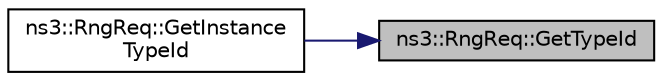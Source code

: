 digraph "ns3::RngReq::GetTypeId"
{
 // LATEX_PDF_SIZE
  edge [fontname="Helvetica",fontsize="10",labelfontname="Helvetica",labelfontsize="10"];
  node [fontname="Helvetica",fontsize="10",shape=record];
  rankdir="RL";
  Node1 [label="ns3::RngReq::GetTypeId",height=0.2,width=0.4,color="black", fillcolor="grey75", style="filled", fontcolor="black",tooltip="Get the type ID."];
  Node1 -> Node2 [dir="back",color="midnightblue",fontsize="10",style="solid",fontname="Helvetica"];
  Node2 [label="ns3::RngReq::GetInstance\lTypeId",height=0.2,width=0.4,color="black", fillcolor="white", style="filled",URL="$classns3_1_1_rng_req.html#a4b60edb9c671b131e723ae6d448bc30c",tooltip="Get the most derived TypeId for this Object."];
}
